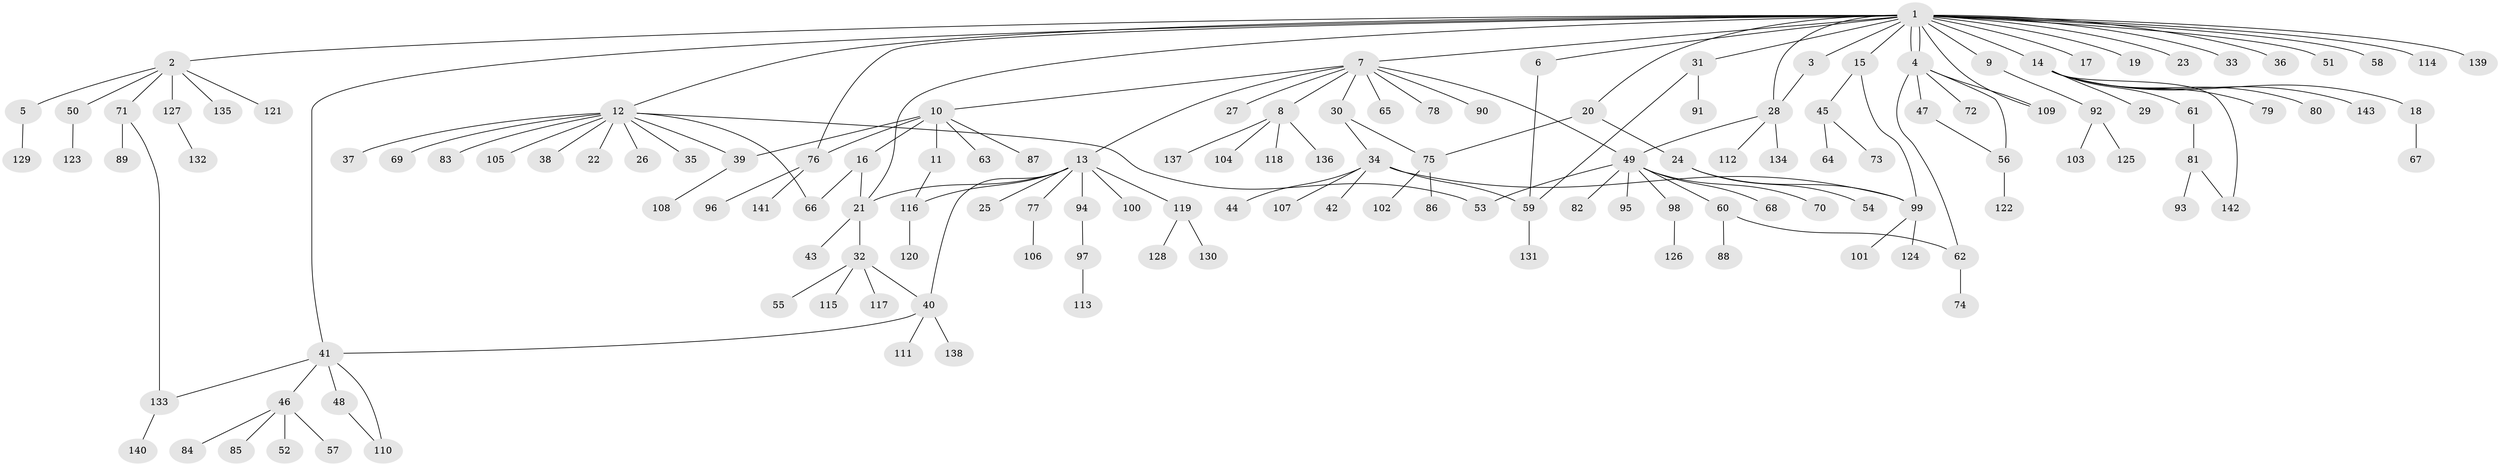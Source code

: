// coarse degree distribution, {7: 0.03, 1: 0.76, 3: 0.02, 11: 0.02, 30: 0.01, 4: 0.03, 2: 0.1, 9: 0.02, 5: 0.01}
// Generated by graph-tools (version 1.1) at 2025/50/03/04/25 21:50:23]
// undirected, 143 vertices, 165 edges
graph export_dot {
graph [start="1"]
  node [color=gray90,style=filled];
  1;
  2;
  3;
  4;
  5;
  6;
  7;
  8;
  9;
  10;
  11;
  12;
  13;
  14;
  15;
  16;
  17;
  18;
  19;
  20;
  21;
  22;
  23;
  24;
  25;
  26;
  27;
  28;
  29;
  30;
  31;
  32;
  33;
  34;
  35;
  36;
  37;
  38;
  39;
  40;
  41;
  42;
  43;
  44;
  45;
  46;
  47;
  48;
  49;
  50;
  51;
  52;
  53;
  54;
  55;
  56;
  57;
  58;
  59;
  60;
  61;
  62;
  63;
  64;
  65;
  66;
  67;
  68;
  69;
  70;
  71;
  72;
  73;
  74;
  75;
  76;
  77;
  78;
  79;
  80;
  81;
  82;
  83;
  84;
  85;
  86;
  87;
  88;
  89;
  90;
  91;
  92;
  93;
  94;
  95;
  96;
  97;
  98;
  99;
  100;
  101;
  102;
  103;
  104;
  105;
  106;
  107;
  108;
  109;
  110;
  111;
  112;
  113;
  114;
  115;
  116;
  117;
  118;
  119;
  120;
  121;
  122;
  123;
  124;
  125;
  126;
  127;
  128;
  129;
  130;
  131;
  132;
  133;
  134;
  135;
  136;
  137;
  138;
  139;
  140;
  141;
  142;
  143;
  1 -- 2;
  1 -- 3;
  1 -- 4;
  1 -- 4;
  1 -- 6;
  1 -- 7;
  1 -- 9;
  1 -- 12;
  1 -- 14;
  1 -- 15;
  1 -- 17;
  1 -- 19;
  1 -- 20;
  1 -- 21;
  1 -- 23;
  1 -- 28;
  1 -- 31;
  1 -- 33;
  1 -- 36;
  1 -- 41;
  1 -- 51;
  1 -- 58;
  1 -- 76;
  1 -- 109;
  1 -- 114;
  1 -- 139;
  2 -- 5;
  2 -- 50;
  2 -- 71;
  2 -- 121;
  2 -- 127;
  2 -- 135;
  3 -- 28;
  4 -- 47;
  4 -- 56;
  4 -- 62;
  4 -- 72;
  4 -- 109;
  5 -- 129;
  6 -- 59;
  7 -- 8;
  7 -- 10;
  7 -- 13;
  7 -- 27;
  7 -- 30;
  7 -- 49;
  7 -- 65;
  7 -- 78;
  7 -- 90;
  8 -- 104;
  8 -- 118;
  8 -- 136;
  8 -- 137;
  9 -- 92;
  10 -- 11;
  10 -- 16;
  10 -- 39;
  10 -- 63;
  10 -- 76;
  10 -- 87;
  11 -- 116;
  12 -- 22;
  12 -- 26;
  12 -- 35;
  12 -- 37;
  12 -- 38;
  12 -- 39;
  12 -- 53;
  12 -- 66;
  12 -- 69;
  12 -- 83;
  12 -- 105;
  13 -- 21;
  13 -- 25;
  13 -- 40;
  13 -- 77;
  13 -- 94;
  13 -- 100;
  13 -- 116;
  13 -- 119;
  14 -- 18;
  14 -- 29;
  14 -- 61;
  14 -- 79;
  14 -- 80;
  14 -- 142;
  14 -- 143;
  15 -- 45;
  15 -- 99;
  16 -- 21;
  16 -- 66;
  18 -- 67;
  20 -- 24;
  20 -- 75;
  21 -- 32;
  21 -- 43;
  24 -- 54;
  24 -- 99;
  28 -- 49;
  28 -- 112;
  28 -- 134;
  30 -- 34;
  30 -- 75;
  31 -- 59;
  31 -- 91;
  32 -- 40;
  32 -- 55;
  32 -- 115;
  32 -- 117;
  34 -- 42;
  34 -- 44;
  34 -- 59;
  34 -- 99;
  34 -- 107;
  39 -- 108;
  40 -- 41;
  40 -- 111;
  40 -- 138;
  41 -- 46;
  41 -- 48;
  41 -- 110;
  41 -- 133;
  45 -- 64;
  45 -- 73;
  46 -- 52;
  46 -- 57;
  46 -- 84;
  46 -- 85;
  47 -- 56;
  48 -- 110;
  49 -- 53;
  49 -- 60;
  49 -- 68;
  49 -- 70;
  49 -- 82;
  49 -- 95;
  49 -- 98;
  50 -- 123;
  56 -- 122;
  59 -- 131;
  60 -- 62;
  60 -- 88;
  61 -- 81;
  62 -- 74;
  71 -- 89;
  71 -- 133;
  75 -- 86;
  75 -- 102;
  76 -- 96;
  76 -- 141;
  77 -- 106;
  81 -- 93;
  81 -- 142;
  92 -- 103;
  92 -- 125;
  94 -- 97;
  97 -- 113;
  98 -- 126;
  99 -- 101;
  99 -- 124;
  116 -- 120;
  119 -- 128;
  119 -- 130;
  127 -- 132;
  133 -- 140;
}
